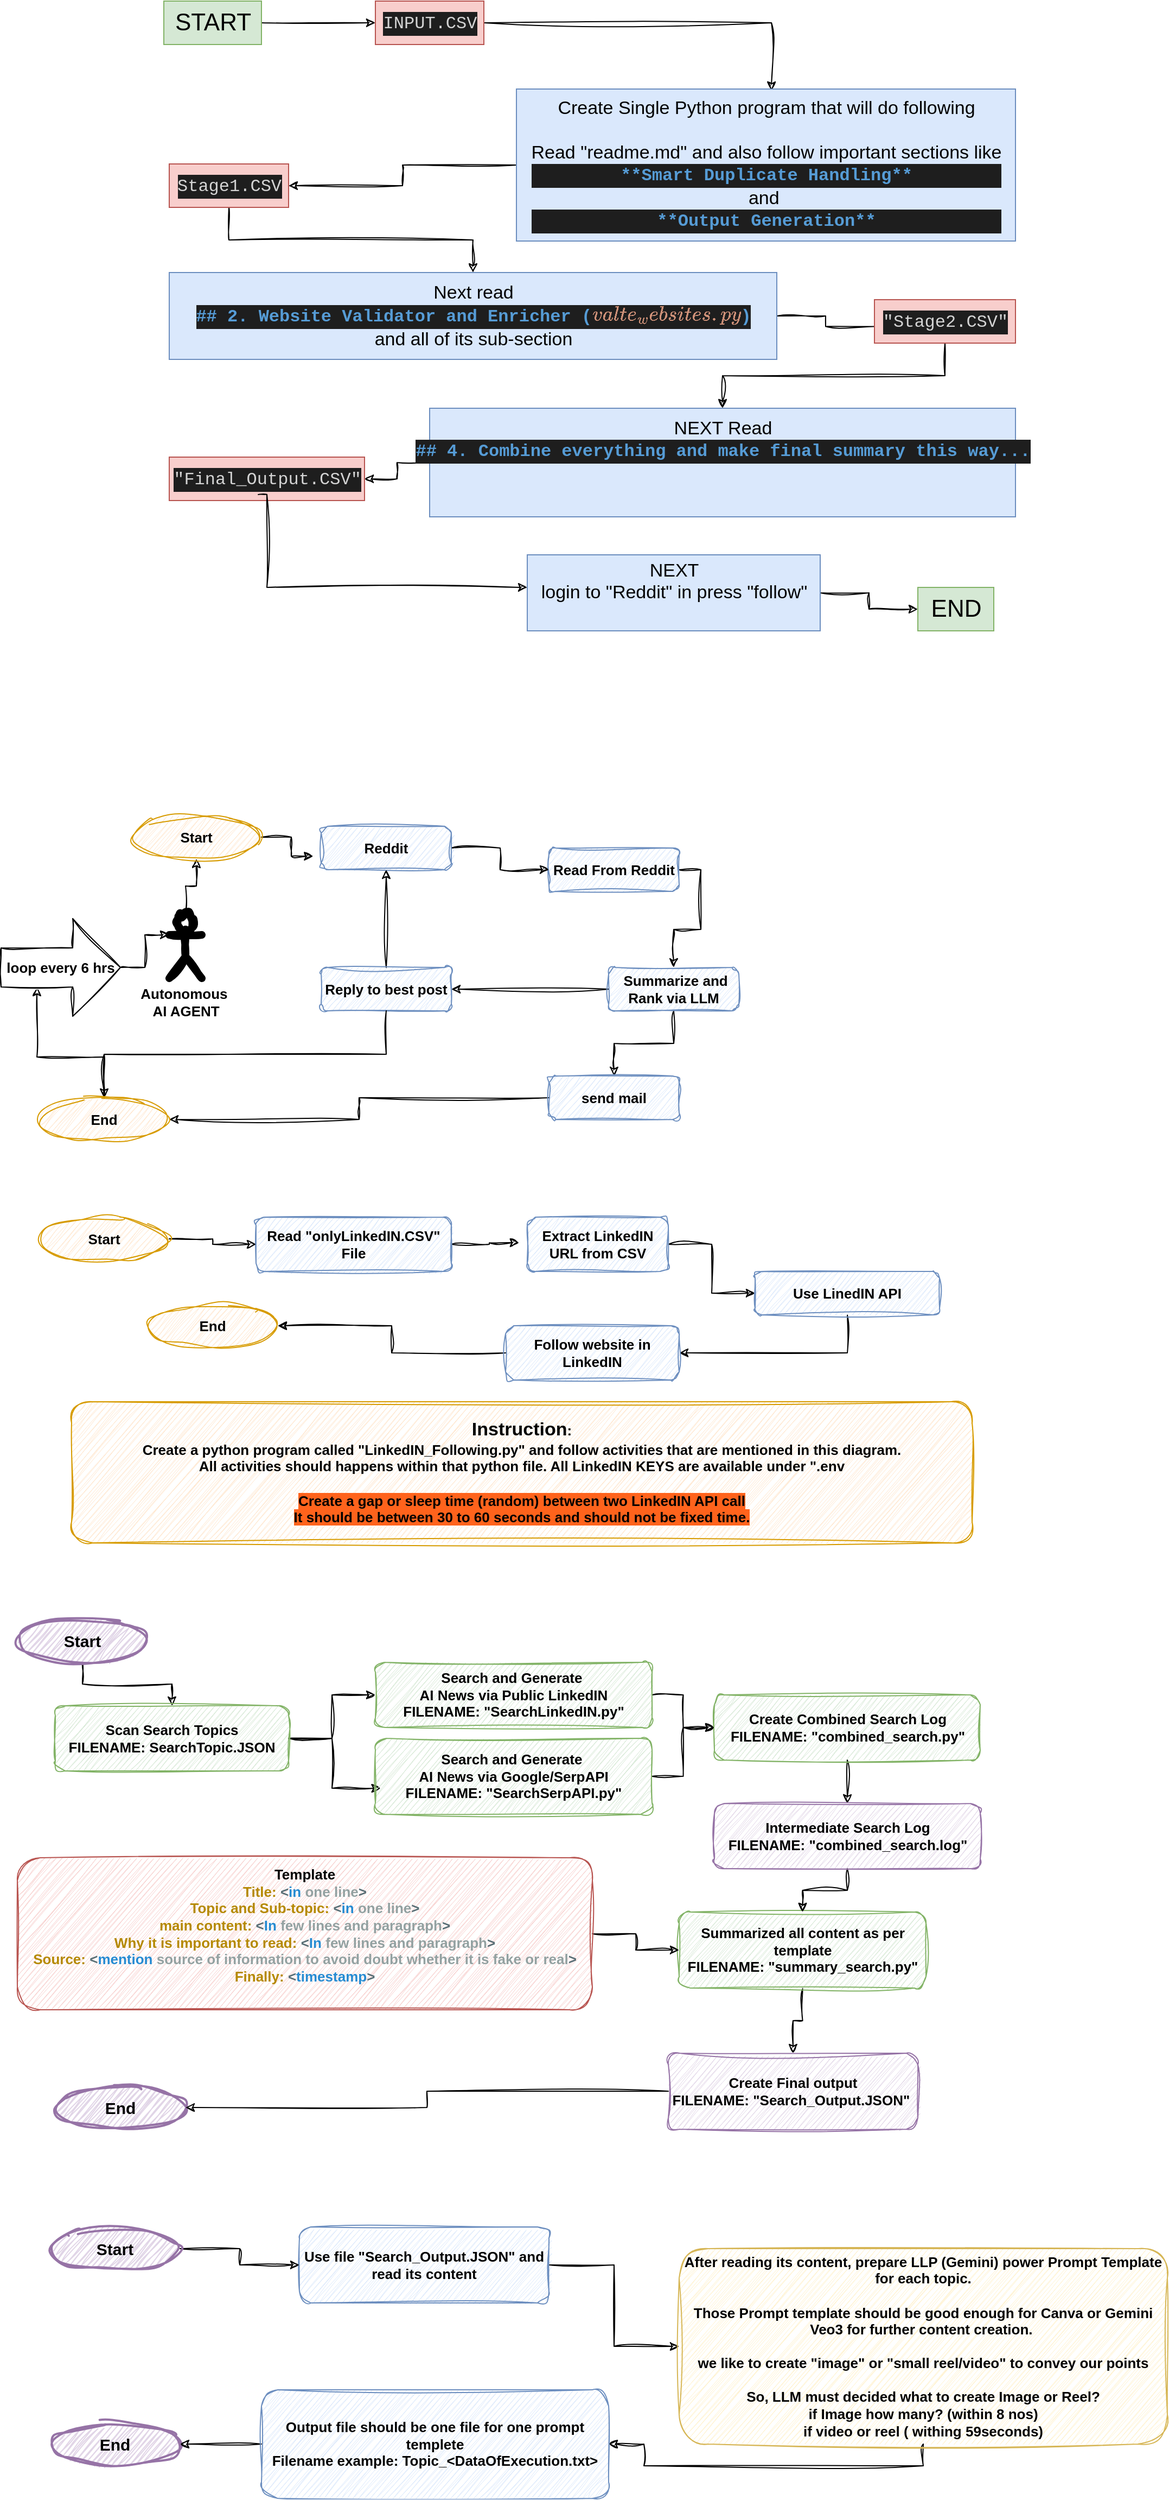 <mxfile version="28.1.1">
  <diagram name="Page-1" id="1qW2JOKXYpLRvEJQn6gx">
    <mxGraphModel dx="1302" dy="561" grid="1" gridSize="10" guides="1" tooltips="1" connect="1" arrows="1" fold="1" page="1" pageScale="1" pageWidth="1700" pageHeight="2400" math="0" shadow="0">
      <root>
        <mxCell id="0" />
        <mxCell id="1" parent="0" />
        <mxCell id="lKeDKP6vbJKKnMthS0r1-26" value="" style="edgeStyle=orthogonalEdgeStyle;rounded=0;sketch=1;hachureGap=4;jiggle=2;curveFitting=1;orthogonalLoop=1;jettySize=auto;html=1;fontFamily=Architects Daughter;fontSource=https%3A%2F%2Ffonts.googleapis.com%2Fcss%3Ffamily%3DArchitects%2BDaughter;entryX=0.511;entryY=0.011;entryDx=0;entryDy=0;entryPerimeter=0;" parent="1" source="lKeDKP6vbJKKnMthS0r1-22" target="lKeDKP6vbJKKnMthS0r1-24" edge="1">
          <mxGeometry relative="1" as="geometry">
            <mxPoint x="325" y="95" as="targetPoint" />
          </mxGeometry>
        </mxCell>
        <mxCell id="lKeDKP6vbJKKnMthS0r1-22" value="&lt;div style=&quot;color: #d4d4d4;background-color: #1e1e1e;font-family: Consolas, &#39;Courier New&#39;, monospace;font-weight: normal;font-size: 16px;line-height: 22px;white-space: pre;&quot;&gt;&lt;div&gt;&lt;span style=&quot;color: #d4d4d4;&quot;&gt;INPUT.CSV&lt;/span&gt;&lt;/div&gt;&lt;/div&gt;" style="text;html=1;align=center;verticalAlign=middle;resizable=0;points=[];autosize=1;strokeColor=#b85450;fillColor=#f8cecc;fontFamily=Helvetica;fontSize=17;" parent="1" vertex="1">
          <mxGeometry x="430" y="50" width="100" height="40" as="geometry" />
        </mxCell>
        <mxCell id="lKeDKP6vbJKKnMthS0r1-29" value="" style="edgeStyle=orthogonalEdgeStyle;rounded=0;sketch=1;hachureGap=4;jiggle=2;curveFitting=1;orthogonalLoop=1;jettySize=auto;html=1;fontFamily=Architects Daughter;fontSource=https%3A%2F%2Ffonts.googleapis.com%2Fcss%3Ffamily%3DArchitects%2BDaughter;" parent="1" source="lKeDKP6vbJKKnMthS0r1-23" target="lKeDKP6vbJKKnMthS0r1-28" edge="1">
          <mxGeometry relative="1" as="geometry" />
        </mxCell>
        <mxCell id="lKeDKP6vbJKKnMthS0r1-23" value="&lt;div style=&quot;color: #d4d4d4;background-color: #1e1e1e;font-family: Consolas, &#39;Courier New&#39;, monospace;font-weight: normal;font-size: 16px;line-height: 22px;white-space: pre;&quot;&gt;&lt;div&gt;&lt;span style=&quot;color: #d4d4d4;&quot;&gt;Stage1.CSV&lt;/span&gt;&lt;/div&gt;&lt;/div&gt;" style="text;html=1;align=center;verticalAlign=middle;resizable=0;points=[];autosize=1;strokeColor=#b85450;fillColor=#f8cecc;fontFamily=Helvetica;fontSize=17;" parent="1" vertex="1">
          <mxGeometry x="240" y="200" width="110" height="40" as="geometry" />
        </mxCell>
        <mxCell id="lKeDKP6vbJKKnMthS0r1-27" value="" style="edgeStyle=orthogonalEdgeStyle;rounded=0;sketch=1;hachureGap=4;jiggle=2;curveFitting=1;orthogonalLoop=1;jettySize=auto;html=1;fontFamily=Architects Daughter;fontSource=https%3A%2F%2Ffonts.googleapis.com%2Fcss%3Ffamily%3DArchitects%2BDaughter;" parent="1" source="lKeDKP6vbJKKnMthS0r1-24" target="lKeDKP6vbJKKnMthS0r1-23" edge="1">
          <mxGeometry relative="1" as="geometry" />
        </mxCell>
        <mxCell id="lKeDKP6vbJKKnMthS0r1-24" value="&lt;div&gt;Create Single Python program that will do following&lt;/div&gt;&lt;div&gt;&lt;br&gt;&lt;/div&gt;&lt;div&gt;Read &quot;readme.md&quot; and also follow important sections like&lt;div style=&quot;color: rgb(212, 212, 212); background-color: rgb(30, 30, 30); font-family: Consolas, &amp;quot;Courier New&amp;quot;, monospace; font-weight: normal; font-size: 16px; line-height: 22px; white-space: pre;&quot;&gt;&lt;div&gt;&lt;span style=&quot;color: rgb(86, 156, 214); font-weight: bold;&quot;&gt;**Smart Duplicate Handling**&lt;/span&gt;&lt;/div&gt;&lt;/div&gt;and&amp;nbsp;&lt;/div&gt;&lt;div&gt;&lt;div style=&quot;color: rgb(212, 212, 212); background-color: rgb(30, 30, 30); font-family: Consolas, &amp;quot;Courier New&amp;quot;, monospace; font-weight: normal; font-size: 16px; line-height: 22px; white-space: pre;&quot;&gt;&lt;div&gt;&lt;span style=&quot;color: rgb(86, 156, 214); font-weight: bold;&quot;&gt;**Output Generation**&lt;/span&gt;&lt;/div&gt;&lt;/div&gt;&lt;/div&gt;" style="text;html=1;align=center;verticalAlign=middle;resizable=0;points=[];autosize=1;strokeColor=#6c8ebf;fillColor=#dae8fc;fontFamily=Helvetica;fontSize=17;" parent="1" vertex="1">
          <mxGeometry x="560" y="131" width="460" height="140" as="geometry" />
        </mxCell>
        <mxCell id="lKeDKP6vbJKKnMthS0r1-32" value="" style="edgeStyle=orthogonalEdgeStyle;rounded=0;sketch=1;hachureGap=4;jiggle=2;curveFitting=1;orthogonalLoop=1;jettySize=auto;html=1;fontFamily=Architects Daughter;fontSource=https%3A%2F%2Ffonts.googleapis.com%2Fcss%3Ffamily%3DArchitects%2BDaughter;entryX=0.071;entryY=0.617;entryDx=0;entryDy=0;entryPerimeter=0;" parent="1" source="lKeDKP6vbJKKnMthS0r1-28" target="lKeDKP6vbJKKnMthS0r1-30" edge="1">
          <mxGeometry relative="1" as="geometry">
            <mxPoint x="630" y="510" as="targetPoint" />
          </mxGeometry>
        </mxCell>
        <mxCell id="lKeDKP6vbJKKnMthS0r1-28" value="&lt;div&gt;Next read &lt;br&gt;&lt;/div&gt;&lt;div&gt;&lt;div style=&quot;color: rgb(212, 212, 212); background-color: rgb(30, 30, 30); font-family: Consolas, &amp;quot;Courier New&amp;quot;, monospace; font-weight: normal; font-size: 16px; line-height: 22px; white-space: pre;&quot;&gt;&lt;div&gt;&lt;span style=&quot;color: rgb(86, 156, 214); font-weight: bold;&quot;&gt;## 2. Website Validator and Enricher (&lt;/span&gt;&lt;span style=&quot;color: rgb(206, 145, 120); font-weight: bold;&quot;&gt;`validate_websites.py`&lt;/span&gt;&lt;span style=&quot;color: rgb(86, 156, 214); font-weight: bold;&quot;&gt;)&lt;/span&gt;&lt;/div&gt;&lt;/div&gt;and all of its sub-section&lt;/div&gt;" style="text;html=1;align=center;verticalAlign=middle;resizable=0;points=[];autosize=1;strokeColor=#6c8ebf;fillColor=#dae8fc;fontFamily=Helvetica;fontSize=17;" parent="1" vertex="1">
          <mxGeometry x="240" y="300" width="560" height="80" as="geometry" />
        </mxCell>
        <mxCell id="lKeDKP6vbJKKnMthS0r1-37" value="" style="edgeStyle=orthogonalEdgeStyle;rounded=0;sketch=1;hachureGap=4;jiggle=2;curveFitting=1;orthogonalLoop=1;jettySize=auto;html=1;fontFamily=Architects Daughter;fontSource=https%3A%2F%2Ffonts.googleapis.com%2Fcss%3Ffamily%3DArchitects%2BDaughter;" parent="1" source="lKeDKP6vbJKKnMthS0r1-30" target="lKeDKP6vbJKKnMthS0r1-35" edge="1">
          <mxGeometry relative="1" as="geometry" />
        </mxCell>
        <mxCell id="lKeDKP6vbJKKnMthS0r1-30" value="&lt;div style=&quot;color: #d4d4d4;background-color: #1e1e1e;font-family: Consolas, &#39;Courier New&#39;, monospace;font-weight: normal;font-size: 16px;line-height: 22px;white-space: pre;&quot;&gt;&lt;div&gt;&lt;span style=&quot;color: #d4d4d4;&quot;&gt;&quot;Stage2.CSV&quot;&lt;/span&gt;&lt;/div&gt;&lt;/div&gt;" style="text;html=1;align=center;verticalAlign=middle;resizable=0;points=[];autosize=1;strokeColor=#b85450;fillColor=#f8cecc;fontFamily=Helvetica;fontSize=17;" parent="1" vertex="1">
          <mxGeometry x="890" y="325" width="130" height="40" as="geometry" />
        </mxCell>
        <mxCell id="lKeDKP6vbJKKnMthS0r1-38" value="" style="edgeStyle=orthogonalEdgeStyle;rounded=0;sketch=1;hachureGap=4;jiggle=2;curveFitting=1;orthogonalLoop=1;jettySize=auto;html=1;fontFamily=Architects Daughter;fontSource=https%3A%2F%2Ffonts.googleapis.com%2Fcss%3Ffamily%3DArchitects%2BDaughter;" parent="1" source="lKeDKP6vbJKKnMthS0r1-35" target="lKeDKP6vbJKKnMthS0r1-36" edge="1">
          <mxGeometry relative="1" as="geometry" />
        </mxCell>
        <mxCell id="lKeDKP6vbJKKnMthS0r1-35" value="NEXT Read &lt;br&gt;&lt;div&gt;&lt;div style=&quot;color: #d4d4d4;background-color: #1e1e1e;font-family: Consolas, &#39;Courier New&#39;, monospace;font-weight: normal;font-size: 16px;line-height: 22px;white-space: pre;&quot;&gt;&lt;div&gt;&lt;span style=&quot;color: #569cd6;font-weight: bold;&quot;&gt;## 4. Combine everything and make final summary this way...&lt;/span&gt;&lt;/div&gt;&lt;/div&gt;&lt;/div&gt;&lt;div&gt;&lt;br&gt;&lt;/div&gt;&lt;div&gt;&lt;br&gt;&lt;/div&gt;" style="text;html=1;align=center;verticalAlign=middle;resizable=0;points=[];autosize=1;strokeColor=#6c8ebf;fillColor=#dae8fc;fontFamily=Helvetica;fontSize=17;" parent="1" vertex="1">
          <mxGeometry x="480" y="425" width="540" height="100" as="geometry" />
        </mxCell>
        <mxCell id="lKeDKP6vbJKKnMthS0r1-36" value="&lt;div style=&quot;color: #d4d4d4;background-color: #1e1e1e;font-family: Consolas, &#39;Courier New&#39;, monospace;font-weight: normal;font-size: 16px;line-height: 22px;white-space: pre;&quot;&gt;&lt;div&gt;&lt;span style=&quot;color: #d4d4d4;&quot;&gt;&quot;Final_Output.CSV&quot;&lt;/span&gt;&lt;/div&gt;&lt;/div&gt;" style="text;html=1;align=center;verticalAlign=middle;resizable=0;points=[];autosize=1;strokeColor=#b85450;fillColor=#f8cecc;fontFamily=Helvetica;fontSize=17;" parent="1" vertex="1">
          <mxGeometry x="240" y="470" width="180" height="40" as="geometry" />
        </mxCell>
        <mxCell id="-dyTPLVaZyKXN_oUD8W6-10" value="" style="edgeStyle=orthogonalEdgeStyle;rounded=0;sketch=1;hachureGap=4;jiggle=2;curveFitting=1;orthogonalLoop=1;jettySize=auto;html=1;fontFamily=Architects Daughter;fontSource=https%3A%2F%2Ffonts.googleapis.com%2Fcss%3Ffamily%3DArchitects%2BDaughter;" parent="1" source="-dyTPLVaZyKXN_oUD8W6-3" target="-dyTPLVaZyKXN_oUD8W6-9" edge="1">
          <mxGeometry relative="1" as="geometry" />
        </mxCell>
        <mxCell id="-dyTPLVaZyKXN_oUD8W6-3" value="NEXT &lt;br&gt;login to &quot;Reddit&quot; in press &quot;follow&quot;&lt;div&gt;&lt;br&gt;&lt;/div&gt;" style="text;html=1;align=center;verticalAlign=middle;resizable=0;points=[];autosize=1;strokeColor=#6c8ebf;fillColor=#dae8fc;fontFamily=Helvetica;fontSize=17;" parent="1" vertex="1">
          <mxGeometry x="570" y="560" width="270" height="70" as="geometry" />
        </mxCell>
        <mxCell id="-dyTPLVaZyKXN_oUD8W6-8" value="" style="edgeStyle=orthogonalEdgeStyle;rounded=0;sketch=1;hachureGap=4;jiggle=2;curveFitting=1;orthogonalLoop=1;jettySize=auto;html=1;fontFamily=Architects Daughter;fontSource=https%3A%2F%2Ffonts.googleapis.com%2Fcss%3Ffamily%3DArchitects%2BDaughter;" parent="1" source="-dyTPLVaZyKXN_oUD8W6-7" target="lKeDKP6vbJKKnMthS0r1-22" edge="1">
          <mxGeometry relative="1" as="geometry" />
        </mxCell>
        <mxCell id="-dyTPLVaZyKXN_oUD8W6-7" value="START" style="text;html=1;align=center;verticalAlign=middle;resizable=0;points=[];autosize=1;strokeColor=#82b366;fillColor=#d5e8d4;fontFamily=Helvetica;fontSize=22;" parent="1" vertex="1">
          <mxGeometry x="235" y="50" width="90" height="40" as="geometry" />
        </mxCell>
        <mxCell id="-dyTPLVaZyKXN_oUD8W6-9" value="END" style="text;html=1;align=center;verticalAlign=middle;resizable=0;points=[];autosize=1;strokeColor=#82b366;fillColor=#d5e8d4;fontFamily=Helvetica;fontSize=22;" parent="1" vertex="1">
          <mxGeometry x="930" y="590" width="70" height="40" as="geometry" />
        </mxCell>
        <mxCell id="66xsdP2rSsAmPCk141yM-6" value="" style="edgeStyle=orthogonalEdgeStyle;rounded=0;sketch=1;hachureGap=4;jiggle=2;curveFitting=1;orthogonalLoop=1;jettySize=auto;html=1;fontFamily=Helvetica;fontSize=13;fontStyle=1;exitX=0.5;exitY=0;exitDx=0;exitDy=0;exitPerimeter=0;" parent="1" source="66xsdP2rSsAmPCk141yM-1" target="66xsdP2rSsAmPCk141yM-2" edge="1">
          <mxGeometry relative="1" as="geometry" />
        </mxCell>
        <mxCell id="66xsdP2rSsAmPCk141yM-1" value="&lt;div&gt;Autonomous&amp;nbsp;&lt;/div&gt;&lt;div&gt;AI AGENT&lt;/div&gt;" style="shape=umlActor;verticalLabelPosition=bottom;verticalAlign=top;html=1;outlineConnect=0;sketch=1;hachureGap=4;jiggle=2;curveFitting=1;fontFamily=Helvetica;fontSize=13;fontStyle=1;strokeWidth=7;" parent="1" vertex="1">
          <mxGeometry x="240" y="890" width="30" height="60" as="geometry" />
        </mxCell>
        <mxCell id="66xsdP2rSsAmPCk141yM-7" value="" style="edgeStyle=orthogonalEdgeStyle;rounded=0;sketch=1;hachureGap=4;jiggle=2;curveFitting=1;orthogonalLoop=1;jettySize=auto;html=1;fontFamily=Helvetica;entryX=-0.061;entryY=0.689;entryDx=0;entryDy=0;entryPerimeter=0;fontSize=13;fontStyle=1" parent="1" source="66xsdP2rSsAmPCk141yM-2" target="66xsdP2rSsAmPCk141yM-15" edge="1">
          <mxGeometry relative="1" as="geometry" />
        </mxCell>
        <mxCell id="66xsdP2rSsAmPCk141yM-2" value="Start" style="ellipse;whiteSpace=wrap;html=1;sketch=1;hachureGap=4;jiggle=2;curveFitting=1;fontFamily=Helvetica;fontSize=13;fontStyle=1;fillColor=#ffe6cc;strokeColor=#d79b00;" parent="1" vertex="1">
          <mxGeometry x="205" y="800" width="120" height="40" as="geometry" />
        </mxCell>
        <mxCell id="66xsdP2rSsAmPCk141yM-24" value="" style="edgeStyle=orthogonalEdgeStyle;rounded=0;sketch=1;hachureGap=4;jiggle=2;curveFitting=1;orthogonalLoop=1;jettySize=auto;html=1;fontFamily=Architects Daughter;fontSource=https%3A%2F%2Ffonts.googleapis.com%2Fcss%3Ffamily%3DArchitects%2BDaughter;entryX=0;entryY=0;entryDx=33;entryDy=63;entryPerimeter=0;" parent="1" source="66xsdP2rSsAmPCk141yM-3" target="66xsdP2rSsAmPCk141yM-23" edge="1">
          <mxGeometry relative="1" as="geometry" />
        </mxCell>
        <mxCell id="66xsdP2rSsAmPCk141yM-11" value="" style="edgeStyle=orthogonalEdgeStyle;rounded=0;sketch=1;hachureGap=4;jiggle=2;curveFitting=1;orthogonalLoop=1;jettySize=auto;html=1;fontFamily=Helvetica;fontSize=13;fontStyle=1;exitX=1;exitY=0.5;exitDx=0;exitDy=0;" parent="1" source="66xsdP2rSsAmPCk141yM-5" target="66xsdP2rSsAmPCk141yM-9" edge="1">
          <mxGeometry relative="1" as="geometry" />
        </mxCell>
        <mxCell id="66xsdP2rSsAmPCk141yM-5" value="Read From Reddit" style="rounded=1;whiteSpace=wrap;html=1;sketch=1;hachureGap=4;jiggle=2;curveFitting=1;fontFamily=Helvetica;fontSize=13;fontStyle=1;fillColor=#dae8fc;strokeColor=#6c8ebf;" parent="1" vertex="1">
          <mxGeometry x="590" y="830" width="120" height="40" as="geometry" />
        </mxCell>
        <mxCell id="66xsdP2rSsAmPCk141yM-12" value="" style="edgeStyle=orthogonalEdgeStyle;rounded=0;sketch=1;hachureGap=4;jiggle=2;curveFitting=1;orthogonalLoop=1;jettySize=auto;html=1;fontFamily=Helvetica;exitX=0.5;exitY=1;exitDx=0;exitDy=0;fontSize=13;fontStyle=1" parent="1" source="66xsdP2rSsAmPCk141yM-9" target="66xsdP2rSsAmPCk141yM-10" edge="1">
          <mxGeometry relative="1" as="geometry" />
        </mxCell>
        <mxCell id="66xsdP2rSsAmPCk141yM-18" value="" style="edgeStyle=orthogonalEdgeStyle;rounded=0;sketch=1;hachureGap=4;jiggle=2;curveFitting=1;orthogonalLoop=1;jettySize=auto;html=1;fontFamily=Helvetica;fontSize=13;fontStyle=1" parent="1" source="66xsdP2rSsAmPCk141yM-9" target="66xsdP2rSsAmPCk141yM-17" edge="1">
          <mxGeometry relative="1" as="geometry" />
        </mxCell>
        <mxCell id="66xsdP2rSsAmPCk141yM-9" value="&amp;nbsp;Summarize and Rank via LLM" style="rounded=1;whiteSpace=wrap;html=1;sketch=1;hachureGap=4;jiggle=2;curveFitting=1;fontFamily=Helvetica;fontSize=13;fontStyle=1;fillColor=#dae8fc;strokeColor=#6c8ebf;" parent="1" vertex="1">
          <mxGeometry x="645" y="940" width="120" height="40" as="geometry" />
        </mxCell>
        <mxCell id="66xsdP2rSsAmPCk141yM-14" value="" style="edgeStyle=orthogonalEdgeStyle;rounded=0;sketch=1;hachureGap=4;jiggle=2;curveFitting=1;orthogonalLoop=1;jettySize=auto;html=1;fontFamily=Helvetica;fontSize=13;fontStyle=1;entryX=1;entryY=0.5;entryDx=0;entryDy=0;" parent="1" source="66xsdP2rSsAmPCk141yM-10" target="66xsdP2rSsAmPCk141yM-3" edge="1">
          <mxGeometry relative="1" as="geometry" />
        </mxCell>
        <mxCell id="66xsdP2rSsAmPCk141yM-10" value="send mail" style="rounded=1;whiteSpace=wrap;html=1;sketch=1;hachureGap=4;jiggle=2;curveFitting=1;fontFamily=Helvetica;fontSize=13;fontStyle=1;fillColor=#dae8fc;strokeColor=#6c8ebf;" parent="1" vertex="1">
          <mxGeometry x="590" y="1040" width="120" height="40" as="geometry" />
        </mxCell>
        <mxCell id="66xsdP2rSsAmPCk141yM-16" value="" style="edgeStyle=orthogonalEdgeStyle;rounded=0;sketch=1;hachureGap=4;jiggle=2;curveFitting=1;orthogonalLoop=1;jettySize=auto;html=1;fontFamily=Helvetica;fontSize=13;fontStyle=1" parent="1" source="66xsdP2rSsAmPCk141yM-15" target="66xsdP2rSsAmPCk141yM-5" edge="1">
          <mxGeometry relative="1" as="geometry" />
        </mxCell>
        <mxCell id="66xsdP2rSsAmPCk141yM-15" value="Reddit" style="rounded=1;whiteSpace=wrap;html=1;sketch=1;hachureGap=4;jiggle=2;curveFitting=1;fontFamily=Helvetica;fontSize=13;fontStyle=1;fillColor=#dae8fc;strokeColor=#6c8ebf;" parent="1" vertex="1">
          <mxGeometry x="380" y="810" width="120" height="40" as="geometry" />
        </mxCell>
        <mxCell id="66xsdP2rSsAmPCk141yM-19" value="" style="edgeStyle=orthogonalEdgeStyle;rounded=0;sketch=1;hachureGap=4;jiggle=2;curveFitting=1;orthogonalLoop=1;jettySize=auto;html=1;fontFamily=Helvetica;fontSize=13;fontStyle=1" parent="1" source="66xsdP2rSsAmPCk141yM-17" target="66xsdP2rSsAmPCk141yM-15" edge="1">
          <mxGeometry relative="1" as="geometry" />
        </mxCell>
        <mxCell id="66xsdP2rSsAmPCk141yM-17" value="Reply to best post" style="rounded=1;whiteSpace=wrap;html=1;sketch=1;hachureGap=4;jiggle=2;curveFitting=1;fontFamily=Helvetica;fontSize=13;fontStyle=1;fillColor=#dae8fc;strokeColor=#6c8ebf;" parent="1" vertex="1">
          <mxGeometry x="380" y="940" width="120" height="40" as="geometry" />
        </mxCell>
        <mxCell id="66xsdP2rSsAmPCk141yM-26" value="" style="edgeStyle=orthogonalEdgeStyle;rounded=0;sketch=1;hachureGap=4;jiggle=2;curveFitting=1;orthogonalLoop=1;jettySize=auto;html=1;fontFamily=Architects Daughter;fontSource=https%3A%2F%2Ffonts.googleapis.com%2Fcss%3Ffamily%3DArchitects%2BDaughter;entryX=0;entryY=0.333;entryDx=0;entryDy=0;entryPerimeter=0;" parent="1" source="66xsdP2rSsAmPCk141yM-23" target="66xsdP2rSsAmPCk141yM-1" edge="1">
          <mxGeometry relative="1" as="geometry">
            <mxPoint x="260" y="970" as="targetPoint" />
          </mxGeometry>
        </mxCell>
        <mxCell id="66xsdP2rSsAmPCk141yM-23" value="loop every 6 hrs" style="shape=singleArrow;whiteSpace=wrap;html=1;arrowWidth=0.4;arrowSize=0.4;fontSize=13;sketch=1;hachureGap=4;jiggle=2;curveFitting=1;fontStyle=1;" parent="1" vertex="1">
          <mxGeometry x="85" y="895" width="110" height="90" as="geometry" />
        </mxCell>
        <mxCell id="66xsdP2rSsAmPCk141yM-29" value="" style="edgeStyle=orthogonalEdgeStyle;rounded=0;sketch=1;hachureGap=4;jiggle=2;curveFitting=1;orthogonalLoop=1;jettySize=auto;html=1;fontFamily=Architects Daughter;fontSource=https%3A%2F%2Ffonts.googleapis.com%2Fcss%3Ffamily%3DArchitects%2BDaughter;exitX=0.5;exitY=1;exitDx=0;exitDy=0;" parent="1" source="66xsdP2rSsAmPCk141yM-17" target="66xsdP2rSsAmPCk141yM-3" edge="1">
          <mxGeometry relative="1" as="geometry">
            <mxPoint x="440" y="980" as="sourcePoint" />
            <mxPoint x="200" y="1070" as="targetPoint" />
            <Array as="points" />
          </mxGeometry>
        </mxCell>
        <mxCell id="66xsdP2rSsAmPCk141yM-3" value="End" style="ellipse;whiteSpace=wrap;html=1;sketch=1;hachureGap=4;jiggle=2;curveFitting=1;fontFamily=Helvetica;fontSize=13;fontStyle=1;fillColor=#ffe6cc;strokeColor=#d79b00;" parent="1" vertex="1">
          <mxGeometry x="120" y="1060" width="120" height="40" as="geometry" />
        </mxCell>
        <mxCell id="P2n-8bCShkGf46NeMdwZ-1" value="" style="edgeStyle=orthogonalEdgeStyle;rounded=0;sketch=1;hachureGap=4;jiggle=2;curveFitting=1;orthogonalLoop=1;jettySize=auto;html=1;fontFamily=Architects Daughter;fontSource=https%3A%2F%2Ffonts.googleapis.com%2Fcss%3Ffamily%3DArchitects%2BDaughter;entryX=0;entryY=0.429;entryDx=0;entryDy=0;entryPerimeter=0;exitX=0.456;exitY=0.861;exitDx=0;exitDy=0;exitPerimeter=0;" parent="1" source="lKeDKP6vbJKKnMthS0r1-36" target="-dyTPLVaZyKXN_oUD8W6-3" edge="1">
          <mxGeometry relative="1" as="geometry">
            <mxPoint x="530" y="550" as="sourcePoint" />
            <mxPoint x="470" y="565" as="targetPoint" />
            <Array as="points">
              <mxPoint x="330" y="504" />
              <mxPoint x="330" y="590" />
            </Array>
          </mxGeometry>
        </mxCell>
        <mxCell id="c22bLodAKcmqXCVV3KPD-7" value="" style="edgeStyle=orthogonalEdgeStyle;rounded=0;sketch=1;hachureGap=4;jiggle=2;curveFitting=1;orthogonalLoop=1;jettySize=auto;html=1;fontFamily=Architects Daughter;fontSource=https%3A%2F%2Ffonts.googleapis.com%2Fcss%3Ffamily%3DArchitects%2BDaughter;entryX=-0.058;entryY=0.471;entryDx=0;entryDy=0;entryPerimeter=0;" parent="1" source="c22bLodAKcmqXCVV3KPD-1" target="c22bLodAKcmqXCVV3KPD-2" edge="1">
          <mxGeometry relative="1" as="geometry" />
        </mxCell>
        <mxCell id="c22bLodAKcmqXCVV3KPD-1" value="Read &quot;onlyLinkedIN.CSV&quot; File" style="rounded=1;whiteSpace=wrap;html=1;sketch=1;hachureGap=4;jiggle=2;curveFitting=1;fontFamily=Helvetica;fontSize=13;fontStyle=1;fillColor=#dae8fc;strokeColor=#6c8ebf;" parent="1" vertex="1">
          <mxGeometry x="320" y="1170" width="180" height="50" as="geometry" />
        </mxCell>
        <mxCell id="c22bLodAKcmqXCVV3KPD-9" value="" style="edgeStyle=orthogonalEdgeStyle;rounded=0;sketch=1;hachureGap=4;jiggle=2;curveFitting=1;orthogonalLoop=1;jettySize=auto;html=1;fontFamily=Architects Daughter;fontSource=https%3A%2F%2Ffonts.googleapis.com%2Fcss%3Ffamily%3DArchitects%2BDaughter;exitX=0.5;exitY=1;exitDx=0;exitDy=0;entryX=1;entryY=0.5;entryDx=0;entryDy=0;" parent="1" source="c22bLodAKcmqXCVV3KPD-12" target="c22bLodAKcmqXCVV3KPD-3" edge="1">
          <mxGeometry relative="1" as="geometry" />
        </mxCell>
        <mxCell id="c22bLodAKcmqXCVV3KPD-13" value="" style="edgeStyle=orthogonalEdgeStyle;rounded=0;sketch=1;hachureGap=4;jiggle=2;curveFitting=1;orthogonalLoop=1;jettySize=auto;html=1;fontFamily=Architects Daughter;fontSource=https%3A%2F%2Ffonts.googleapis.com%2Fcss%3Ffamily%3DArchitects%2BDaughter;" parent="1" source="c22bLodAKcmqXCVV3KPD-2" target="c22bLodAKcmqXCVV3KPD-12" edge="1">
          <mxGeometry relative="1" as="geometry" />
        </mxCell>
        <mxCell id="c22bLodAKcmqXCVV3KPD-2" value="Extract LinkedIN URL from CSV" style="rounded=1;whiteSpace=wrap;html=1;sketch=1;hachureGap=4;jiggle=2;curveFitting=1;fontFamily=Helvetica;fontSize=13;fontStyle=1;fillColor=#dae8fc;strokeColor=#6c8ebf;" parent="1" vertex="1">
          <mxGeometry x="570" y="1170" width="130" height="50" as="geometry" />
        </mxCell>
        <mxCell id="c22bLodAKcmqXCVV3KPD-10" value="" style="edgeStyle=orthogonalEdgeStyle;rounded=0;sketch=1;hachureGap=4;jiggle=2;curveFitting=1;orthogonalLoop=1;jettySize=auto;html=1;fontFamily=Architects Daughter;fontSource=https%3A%2F%2Ffonts.googleapis.com%2Fcss%3Ffamily%3DArchitects%2BDaughter;" parent="1" source="c22bLodAKcmqXCVV3KPD-3" target="c22bLodAKcmqXCVV3KPD-5" edge="1">
          <mxGeometry relative="1" as="geometry" />
        </mxCell>
        <mxCell id="c22bLodAKcmqXCVV3KPD-3" value="Follow website in LinkedIN" style="rounded=1;whiteSpace=wrap;html=1;sketch=1;hachureGap=4;jiggle=2;curveFitting=1;fontFamily=Helvetica;fontSize=13;fontStyle=1;fillColor=#dae8fc;strokeColor=#6c8ebf;" parent="1" vertex="1">
          <mxGeometry x="550" y="1270" width="160" height="50" as="geometry" />
        </mxCell>
        <mxCell id="c22bLodAKcmqXCVV3KPD-6" value="" style="edgeStyle=orthogonalEdgeStyle;rounded=0;sketch=1;hachureGap=4;jiggle=2;curveFitting=1;orthogonalLoop=1;jettySize=auto;html=1;fontFamily=Architects Daughter;fontSource=https%3A%2F%2Ffonts.googleapis.com%2Fcss%3Ffamily%3DArchitects%2BDaughter;" parent="1" source="c22bLodAKcmqXCVV3KPD-4" target="c22bLodAKcmqXCVV3KPD-1" edge="1">
          <mxGeometry relative="1" as="geometry" />
        </mxCell>
        <mxCell id="c22bLodAKcmqXCVV3KPD-4" value="Start" style="ellipse;whiteSpace=wrap;html=1;sketch=1;hachureGap=4;jiggle=2;curveFitting=1;fontFamily=Helvetica;fontSize=13;fontStyle=1;fillColor=#ffe6cc;strokeColor=#d79b00;" parent="1" vertex="1">
          <mxGeometry x="120" y="1170" width="120" height="40" as="geometry" />
        </mxCell>
        <mxCell id="c22bLodAKcmqXCVV3KPD-5" value="End" style="ellipse;whiteSpace=wrap;html=1;sketch=1;hachureGap=4;jiggle=2;curveFitting=1;fontFamily=Helvetica;fontSize=13;fontStyle=1;fillColor=#ffe6cc;strokeColor=#d79b00;" parent="1" vertex="1">
          <mxGeometry x="220" y="1250" width="120" height="40" as="geometry" />
        </mxCell>
        <mxCell id="c22bLodAKcmqXCVV3KPD-12" value="Use LinedIN API" style="rounded=1;whiteSpace=wrap;html=1;sketch=1;hachureGap=4;jiggle=2;curveFitting=1;fontFamily=Helvetica;fontSize=13;fontStyle=1;fillColor=#dae8fc;strokeColor=#6c8ebf;" parent="1" vertex="1">
          <mxGeometry x="780" y="1220" width="170" height="40" as="geometry" />
        </mxCell>
        <mxCell id="c22bLodAKcmqXCVV3KPD-14" value="&lt;div&gt;&lt;font style=&quot;font-size: 17px;&quot;&gt;Instruction&lt;/font&gt;:&lt;/div&gt;&lt;div&gt;Create a python program called &quot;LinkedIN_Following.py&quot; and follow activities that are mentioned in this diagram.&lt;/div&gt;&lt;div&gt;All activities should happens within that python file. All LinkedIN KEYS are available under &quot;.env&lt;/div&gt;&lt;div&gt;&lt;span style=&quot;background-color: light-dark(#ffffff, var(--ge-dark-color, #121212)); color: rgb(0, 0, 0);&quot;&gt;&lt;br&gt;&lt;/span&gt;&lt;/div&gt;&lt;div&gt;&lt;span style=&quot;color: rgb(0, 0, 0); background-color: rgb(255, 99, 28);&quot;&gt;Create a gap or sleep time (random) between two LinkedIN API call&lt;br&gt;It should be between 30 to 60 seconds and should not be fixed time.&lt;/span&gt;&lt;/div&gt;" style="rounded=1;whiteSpace=wrap;html=1;sketch=1;hachureGap=4;jiggle=2;curveFitting=1;fontFamily=Helvetica;fontSize=13;fontStyle=1;fillColor=#ffe6cc;strokeColor=#d79b00;" parent="1" vertex="1">
          <mxGeometry x="150" y="1340" width="830" height="130" as="geometry" />
        </mxCell>
        <mxCell id="c22bLodAKcmqXCVV3KPD-16" value="" style="edgeStyle=orthogonalEdgeStyle;rounded=0;sketch=1;hachureGap=4;jiggle=2;curveFitting=1;orthogonalLoop=1;jettySize=auto;html=1;fontFamily=Architects Daughter;fontSource=https%3A%2F%2Ffonts.googleapis.com%2Fcss%3Ffamily%3DArchitects%2BDaughter;entryX=0;entryY=0.5;entryDx=0;entryDy=0;" parent="1" source="c22bLodAKcmqXCVV3KPD-17" target="c22bLodAKcmqXCVV3KPD-20" edge="1">
          <mxGeometry relative="1" as="geometry" />
        </mxCell>
        <mxCell id="c22bLodAKcmqXCVV3KPD-17" value="&lt;div&gt;Search and Generate&amp;nbsp;&lt;/div&gt;&lt;div&gt;AI News&amp;nbsp;via Public LinkedIN&lt;br&gt;FILENAME: &quot;SearchLinkedIN.py&quot;&lt;/div&gt;" style="rounded=1;whiteSpace=wrap;html=1;sketch=1;hachureGap=4;jiggle=2;curveFitting=1;fontFamily=Helvetica;fontSize=13;fontStyle=1;fillColor=#d5e8d4;strokeColor=#82b366;" parent="1" vertex="1">
          <mxGeometry x="430" y="1580" width="255" height="60" as="geometry" />
        </mxCell>
        <mxCell id="c22bLodAKcmqXCVV3KPD-18" value="" style="edgeStyle=orthogonalEdgeStyle;rounded=0;sketch=1;hachureGap=4;jiggle=2;curveFitting=1;orthogonalLoop=1;jettySize=auto;html=1;fontFamily=Architects Daughter;fontSource=https%3A%2F%2Ffonts.googleapis.com%2Fcss%3Ffamily%3DArchitects%2BDaughter;exitX=0.5;exitY=1;exitDx=0;exitDy=0;" parent="1" source="c22bLodAKcmqXCVV3KPD-26" target="c22bLodAKcmqXCVV3KPD-27" edge="1">
          <mxGeometry relative="1" as="geometry" />
        </mxCell>
        <mxCell id="c22bLodAKcmqXCVV3KPD-19" value="" style="edgeStyle=orthogonalEdgeStyle;rounded=0;sketch=1;hachureGap=4;jiggle=2;curveFitting=1;orthogonalLoop=1;jettySize=auto;html=1;fontFamily=Architects Daughter;fontSource=https%3A%2F%2Ffonts.googleapis.com%2Fcss%3Ffamily%3DArchitects%2BDaughter;exitX=0.5;exitY=1;exitDx=0;exitDy=0;entryX=0.5;entryY=0;entryDx=0;entryDy=0;" parent="1" source="c22bLodAKcmqXCVV3KPD-20" target="J0SScUG17d0y3GflYqZq-8" edge="1">
          <mxGeometry relative="1" as="geometry" />
        </mxCell>
        <mxCell id="c22bLodAKcmqXCVV3KPD-20" value="&lt;div&gt;Create Combined Search Log&lt;/div&gt;&lt;div&gt;FILENAME: &quot;combined_search.py&quot;&lt;/div&gt;" style="rounded=1;whiteSpace=wrap;html=1;sketch=1;hachureGap=4;jiggle=2;curveFitting=1;fontFamily=Helvetica;fontSize=13;fontStyle=1;fillColor=#d5e8d4;strokeColor=#82b366;" parent="1" vertex="1">
          <mxGeometry x="742.5" y="1610" width="245" height="60" as="geometry" />
        </mxCell>
        <mxCell id="c22bLodAKcmqXCVV3KPD-23" value="" style="edgeStyle=orthogonalEdgeStyle;rounded=0;sketch=1;hachureGap=4;jiggle=2;curveFitting=1;orthogonalLoop=1;jettySize=auto;html=1;fontFamily=Architects Daughter;fontSource=https%3A%2F%2Ffonts.googleapis.com%2Fcss%3Ffamily%3DArchitects%2BDaughter;exitX=1;exitY=0.5;exitDx=0;exitDy=0;entryX=0;entryY=0.5;entryDx=0;entryDy=0;" parent="1" source="J0SScUG17d0y3GflYqZq-6" target="c22bLodAKcmqXCVV3KPD-17" edge="1">
          <mxGeometry relative="1" as="geometry" />
        </mxCell>
        <mxCell id="J0SScUG17d0y3GflYqZq-3" value="" style="edgeStyle=orthogonalEdgeStyle;rounded=0;sketch=1;hachureGap=4;jiggle=2;curveFitting=1;orthogonalLoop=1;jettySize=auto;html=1;fontFamily=Architects Daughter;fontSource=https%3A%2F%2Ffonts.googleapis.com%2Fcss%3Ffamily%3DArchitects%2BDaughter;entryX=0.019;entryY=0.657;entryDx=0;entryDy=0;entryPerimeter=0;exitX=1;exitY=0.5;exitDx=0;exitDy=0;" edge="1" parent="1" source="J0SScUG17d0y3GflYqZq-6" target="J0SScUG17d0y3GflYqZq-1">
          <mxGeometry relative="1" as="geometry">
            <mxPoint x="170" y="1710" as="targetPoint" />
          </mxGeometry>
        </mxCell>
        <mxCell id="J0SScUG17d0y3GflYqZq-7" value="" style="edgeStyle=orthogonalEdgeStyle;rounded=0;sketch=1;hachureGap=4;jiggle=2;curveFitting=1;orthogonalLoop=1;jettySize=auto;html=1;fontFamily=Architects Daughter;fontSource=https%3A%2F%2Ffonts.googleapis.com%2Fcss%3Ffamily%3DArchitects%2BDaughter;" edge="1" parent="1" source="c22bLodAKcmqXCVV3KPD-24" target="J0SScUG17d0y3GflYqZq-6">
          <mxGeometry relative="1" as="geometry" />
        </mxCell>
        <mxCell id="c22bLodAKcmqXCVV3KPD-24" value="Start" style="ellipse;whiteSpace=wrap;html=1;sketch=1;hachureGap=4;jiggle=2;curveFitting=1;fontFamily=Helvetica;fontSize=15;fontStyle=1;fillColor=#e1d5e7;strokeColor=#9673a6;strokeWidth=2;" parent="1" vertex="1">
          <mxGeometry x="100" y="1540" width="120" height="40" as="geometry" />
        </mxCell>
        <mxCell id="c22bLodAKcmqXCVV3KPD-25" value="End" style="ellipse;whiteSpace=wrap;html=1;sketch=1;hachureGap=4;jiggle=2;curveFitting=1;fontFamily=Helvetica;fontSize=15;fontStyle=1;fillColor=#e1d5e7;strokeColor=#9673a6;strokeWidth=2;" parent="1" vertex="1">
          <mxGeometry x="135" y="1970" width="120" height="40" as="geometry" />
        </mxCell>
        <mxCell id="c22bLodAKcmqXCVV3KPD-26" value="Summarized all content as per template&lt;br&gt;FILENAME: &quot;summary_search.py&quot;" style="rounded=1;whiteSpace=wrap;html=1;sketch=1;hachureGap=4;jiggle=2;curveFitting=1;fontFamily=Helvetica;fontSize=13;fontStyle=1;fillColor=#d5e8d4;strokeColor=#82b366;" parent="1" vertex="1">
          <mxGeometry x="710" y="1810" width="227.5" height="70" as="geometry" />
        </mxCell>
        <mxCell id="OtWjRQV8bPuiopNnNkr4-11" value="" style="edgeStyle=orthogonalEdgeStyle;rounded=0;sketch=1;hachureGap=4;jiggle=2;curveFitting=1;orthogonalLoop=1;jettySize=auto;html=1;fontFamily=Architects Daughter;fontSource=https%3A%2F%2Ffonts.googleapis.com%2Fcss%3Ffamily%3DArchitects%2BDaughter;" parent="1" source="c22bLodAKcmqXCVV3KPD-27" target="c22bLodAKcmqXCVV3KPD-25" edge="1">
          <mxGeometry relative="1" as="geometry" />
        </mxCell>
        <mxCell id="c22bLodAKcmqXCVV3KPD-27" value="&lt;div&gt;Create Final output&lt;/div&gt;&lt;div&gt;FILENAME: &quot;Search_Output.JSON&quot;&amp;nbsp;&lt;/div&gt;" style="rounded=1;whiteSpace=wrap;html=1;sketch=1;hachureGap=4;jiggle=2;curveFitting=1;fontFamily=Helvetica;fontSize=13;fontStyle=1;fillColor=#e1d5e7;strokeColor=#9673a6;" parent="1" vertex="1">
          <mxGeometry x="700" y="1940" width="230" height="70" as="geometry" />
        </mxCell>
        <mxCell id="OtWjRQV8bPuiopNnNkr4-9" value="" style="edgeStyle=orthogonalEdgeStyle;rounded=0;sketch=1;hachureGap=4;jiggle=2;curveFitting=1;orthogonalLoop=1;jettySize=auto;html=1;fontFamily=Architects Daughter;fontSource=https%3A%2F%2Ffonts.googleapis.com%2Fcss%3Ffamily%3DArchitects%2BDaughter;entryX=0;entryY=0.5;entryDx=0;entryDy=0;exitX=1;exitY=0.5;exitDx=0;exitDy=0;" parent="1" source="OtWjRQV8bPuiopNnNkr4-8" target="c22bLodAKcmqXCVV3KPD-26" edge="1">
          <mxGeometry relative="1" as="geometry" />
        </mxCell>
        <mxCell id="OtWjRQV8bPuiopNnNkr4-8" value="&lt;div&gt;Template&lt;/div&gt;&lt;div&gt;&lt;span style=&quot;color: rgb(181, 137, 0); white-space: pre;&quot;&gt;Title: &lt;/span&gt;&lt;span style=&quot;color: rgb(88, 110, 117); white-space: pre;&quot;&gt;&amp;lt;&lt;/span&gt;&lt;span style=&quot;color: rgb(38, 139, 210); white-space: pre;&quot;&gt;in&lt;/span&gt;&lt;span style=&quot;color: rgb(181, 137, 0); white-space: pre;&quot;&gt; &lt;/span&gt;&lt;span style=&quot;color: rgb(147, 161, 161); white-space: pre;&quot;&gt;one&lt;/span&gt;&lt;span style=&quot;color: rgb(181, 137, 0); white-space: pre;&quot;&gt; &lt;/span&gt;&lt;span style=&quot;color: rgb(147, 161, 161); white-space: pre;&quot;&gt;line&lt;/span&gt;&lt;span style=&quot;color: rgb(88, 110, 117); white-space: pre;&quot;&gt;&amp;gt;&lt;/span&gt;&lt;/div&gt;&lt;div&gt;&lt;span style=&quot;color: rgb(181, 137, 0); white-space: pre;&quot;&gt;Topic and Sub-topic: &lt;/span&gt;&lt;span style=&quot;color: rgb(88, 110, 117); white-space: pre;&quot;&gt;&amp;lt;&lt;/span&gt;&lt;span style=&quot;color: rgb(38, 139, 210); white-space: pre;&quot;&gt;in&lt;/span&gt;&lt;span style=&quot;color: rgb(181, 137, 0); white-space: pre;&quot;&gt; &lt;/span&gt;&lt;span style=&quot;color: rgb(147, 161, 161); white-space: pre;&quot;&gt;one&lt;/span&gt;&lt;span style=&quot;color: rgb(181, 137, 0); white-space: pre;&quot;&gt; &lt;/span&gt;&lt;span style=&quot;color: rgb(147, 161, 161); white-space: pre;&quot;&gt;line&lt;/span&gt;&lt;span style=&quot;color: rgb(88, 110, 117); white-space: pre;&quot;&gt;&amp;gt;&lt;/span&gt;&lt;/div&gt;&lt;div&gt;&lt;span style=&quot;color: rgb(181, 137, 0); white-space: pre;&quot;&gt;main content: &lt;/span&gt;&lt;span style=&quot;color: rgb(88, 110, 117); white-space: pre;&quot;&gt;&amp;lt;&lt;/span&gt;&lt;span style=&quot;color: rgb(38, 139, 210); white-space: pre;&quot;&gt;In&lt;/span&gt;&lt;span style=&quot;color: rgb(181, 137, 0); white-space: pre;&quot;&gt; &lt;/span&gt;&lt;span style=&quot;color: rgb(147, 161, 161); white-space: pre;&quot;&gt;few&lt;/span&gt;&lt;span style=&quot;color: rgb(181, 137, 0); white-space: pre;&quot;&gt; &lt;/span&gt;&lt;span style=&quot;color: rgb(147, 161, 161); white-space: pre;&quot;&gt;lines&lt;/span&gt;&lt;span style=&quot;color: rgb(181, 137, 0); white-space: pre;&quot;&gt; &lt;/span&gt;&lt;span style=&quot;color: rgb(147, 161, 161); white-space: pre;&quot;&gt;and&lt;/span&gt;&lt;span style=&quot;color: rgb(181, 137, 0); white-space: pre;&quot;&gt; &lt;/span&gt;&lt;span style=&quot;color: rgb(147, 161, 161); white-space: pre;&quot;&gt;paragraph&lt;/span&gt;&lt;span style=&quot;color: rgb(88, 110, 117); white-space: pre;&quot;&gt;&amp;gt;&lt;/span&gt;&lt;/div&gt;&lt;div&gt;&lt;span style=&quot;color: rgb(181, 137, 0); white-space: pre;&quot;&gt;Why it is important to read: &lt;/span&gt;&lt;span style=&quot;color: rgb(88, 110, 117); white-space: pre;&quot;&gt;&amp;lt;&lt;/span&gt;&lt;span style=&quot;color: rgb(38, 139, 210); white-space: pre;&quot;&gt;In&lt;/span&gt;&lt;span style=&quot;color: rgb(181, 137, 0); white-space: pre;&quot;&gt; &lt;/span&gt;&lt;span style=&quot;color: rgb(147, 161, 161); white-space: pre;&quot;&gt;few&lt;/span&gt;&lt;span style=&quot;color: rgb(181, 137, 0); white-space: pre;&quot;&gt; &lt;/span&gt;&lt;span style=&quot;color: rgb(147, 161, 161); white-space: pre;&quot;&gt;lines&lt;/span&gt;&lt;span style=&quot;color: rgb(181, 137, 0); white-space: pre;&quot;&gt; &lt;/span&gt;&lt;span style=&quot;color: rgb(147, 161, 161); white-space: pre;&quot;&gt;and&lt;/span&gt;&lt;span style=&quot;color: rgb(181, 137, 0); white-space: pre;&quot;&gt; &lt;/span&gt;&lt;span style=&quot;color: rgb(147, 161, 161); white-space: pre;&quot;&gt;paragraph&lt;/span&gt;&lt;span style=&quot;color: rgb(88, 110, 117); white-space: pre;&quot;&gt;&amp;gt;&lt;/span&gt;&lt;/div&gt;&lt;div&gt;&lt;span style=&quot;color: rgb(181, 137, 0); white-space: pre;&quot;&gt;Source: &lt;/span&gt;&lt;span style=&quot;color: rgb(88, 110, 117); white-space: pre;&quot;&gt;&amp;lt;&lt;/span&gt;&lt;span style=&quot;color: rgb(38, 139, 210); white-space: pre;&quot;&gt;mention&lt;/span&gt;&lt;span style=&quot;color: rgb(181, 137, 0); white-space: pre;&quot;&gt; &lt;/span&gt;&lt;span style=&quot;color: rgb(147, 161, 161); white-space: pre;&quot;&gt;source&lt;/span&gt;&lt;span style=&quot;color: rgb(181, 137, 0); white-space: pre;&quot;&gt; &lt;/span&gt;&lt;span style=&quot;color: rgb(147, 161, 161); white-space: pre;&quot;&gt;of&lt;/span&gt;&lt;span style=&quot;color: rgb(181, 137, 0); white-space: pre;&quot;&gt; &lt;/span&gt;&lt;span style=&quot;color: rgb(147, 161, 161); white-space: pre;&quot;&gt;information&lt;/span&gt;&lt;span style=&quot;color: rgb(181, 137, 0); white-space: pre;&quot;&gt; &lt;/span&gt;&lt;span style=&quot;color: rgb(147, 161, 161); white-space: pre;&quot;&gt;to&lt;/span&gt;&lt;span style=&quot;color: rgb(181, 137, 0); white-space: pre;&quot;&gt; &lt;/span&gt;&lt;span style=&quot;color: rgb(147, 161, 161); white-space: pre;&quot;&gt;avoid&lt;/span&gt;&lt;span style=&quot;color: rgb(181, 137, 0); white-space: pre;&quot;&gt; &lt;/span&gt;&lt;span style=&quot;color: rgb(147, 161, 161); white-space: pre;&quot;&gt;doubt&lt;/span&gt;&lt;span style=&quot;color: rgb(181, 137, 0); white-space: pre;&quot;&gt; &lt;/span&gt;&lt;span style=&quot;color: rgb(147, 161, 161); white-space: pre;&quot;&gt;whether&lt;/span&gt;&lt;span style=&quot;color: rgb(181, 137, 0); white-space: pre;&quot;&gt; &lt;/span&gt;&lt;span style=&quot;color: rgb(147, 161, 161); white-space: pre;&quot;&gt;it&lt;/span&gt;&lt;span style=&quot;color: rgb(181, 137, 0); white-space: pre;&quot;&gt; &lt;/span&gt;&lt;span style=&quot;color: rgb(147, 161, 161); white-space: pre;&quot;&gt;is&lt;/span&gt;&lt;span style=&quot;color: rgb(181, 137, 0); white-space: pre;&quot;&gt; &lt;/span&gt;&lt;span style=&quot;color: rgb(147, 161, 161); white-space: pre;&quot;&gt;fake&lt;/span&gt;&lt;span style=&quot;color: rgb(181, 137, 0); white-space: pre;&quot;&gt; &lt;/span&gt;&lt;span style=&quot;color: rgb(147, 161, 161); white-space: pre;&quot;&gt;or&lt;/span&gt;&lt;span style=&quot;color: rgb(181, 137, 0); white-space: pre;&quot;&gt; &lt;/span&gt;&lt;span style=&quot;color: rgb(147, 161, 161); white-space: pre;&quot;&gt;real&lt;/span&gt;&lt;span style=&quot;color: rgb(88, 110, 117); white-space: pre;&quot;&gt;&amp;gt;&lt;/span&gt;&lt;div style=&quot;white-space: pre;&quot;&gt;&lt;span style=&quot;color: rgb(181, 137, 0);&quot;&gt;Finally: &lt;/span&gt;&lt;span style=&quot;color: rgb(88, 110, 117);&quot;&gt;&amp;lt;&lt;/span&gt;&lt;span style=&quot;color: rgb(38, 139, 210);&quot;&gt;timestamp&lt;/span&gt;&lt;span style=&quot;color: rgb(88, 110, 117);&quot;&gt;&amp;gt;&lt;/span&gt;&lt;/div&gt;&lt;/div&gt;&lt;div&gt;&lt;br&gt;&lt;/div&gt;" style="rounded=1;whiteSpace=wrap;html=1;sketch=1;hachureGap=4;jiggle=2;curveFitting=1;fontFamily=Helvetica;fontSize=13;fontStyle=1;fillColor=#f8cecc;strokeColor=#b85450;align=center;" parent="1" vertex="1">
          <mxGeometry x="100" y="1760" width="530" height="140" as="geometry" />
        </mxCell>
        <mxCell id="J0SScUG17d0y3GflYqZq-5" value="" style="edgeStyle=orthogonalEdgeStyle;rounded=0;sketch=1;hachureGap=4;jiggle=2;curveFitting=1;orthogonalLoop=1;jettySize=auto;html=1;fontFamily=Architects Daughter;fontSource=https%3A%2F%2Ffonts.googleapis.com%2Fcss%3Ffamily%3DArchitects%2BDaughter;entryX=0;entryY=0.5;entryDx=0;entryDy=0;" edge="1" parent="1" source="J0SScUG17d0y3GflYqZq-1" target="c22bLodAKcmqXCVV3KPD-20">
          <mxGeometry relative="1" as="geometry">
            <mxPoint x="645" y="1685" as="targetPoint" />
          </mxGeometry>
        </mxCell>
        <mxCell id="J0SScUG17d0y3GflYqZq-1" value="&lt;div&gt;Search and Generate&amp;nbsp;&lt;/div&gt;&lt;div&gt;AI News via Google/SerpAPI&lt;/div&gt;&lt;div&gt;FILENAME: &quot;SearchSerpAPI.py&quot;&lt;/div&gt;" style="rounded=1;whiteSpace=wrap;html=1;sketch=1;hachureGap=4;jiggle=2;curveFitting=1;fontFamily=Helvetica;fontSize=13;fontStyle=1;fillColor=#d5e8d4;strokeColor=#82b366;" vertex="1" parent="1">
          <mxGeometry x="430" y="1650" width="255" height="70" as="geometry" />
        </mxCell>
        <mxCell id="J0SScUG17d0y3GflYqZq-6" value="Scan Search Topics&lt;br&gt;FILENAME: SearchTopic.JSON" style="rounded=1;whiteSpace=wrap;html=1;sketch=1;hachureGap=4;jiggle=2;curveFitting=1;fontFamily=Helvetica;fontSize=13;fontStyle=1;fillColor=#d5e8d4;strokeColor=#82b366;" vertex="1" parent="1">
          <mxGeometry x="135" y="1620" width="215" height="60" as="geometry" />
        </mxCell>
        <mxCell id="J0SScUG17d0y3GflYqZq-9" value="" style="edgeStyle=orthogonalEdgeStyle;rounded=0;sketch=1;hachureGap=4;jiggle=2;curveFitting=1;orthogonalLoop=1;jettySize=auto;html=1;fontFamily=Architects Daughter;fontSource=https%3A%2F%2Ffonts.googleapis.com%2Fcss%3Ffamily%3DArchitects%2BDaughter;" edge="1" parent="1" source="J0SScUG17d0y3GflYqZq-8" target="c22bLodAKcmqXCVV3KPD-26">
          <mxGeometry relative="1" as="geometry" />
        </mxCell>
        <mxCell id="J0SScUG17d0y3GflYqZq-8" value="&lt;div&gt;Intermediate Search Log&lt;/div&gt;&lt;div&gt;FILENAME: &quot;combined_search.log&quot;&lt;/div&gt;" style="rounded=1;whiteSpace=wrap;html=1;sketch=1;hachureGap=4;jiggle=2;curveFitting=1;fontFamily=Helvetica;fontSize=13;fontStyle=1;fillColor=#e1d5e7;strokeColor=#9673a6;" vertex="1" parent="1">
          <mxGeometry x="742.5" y="1710" width="245" height="60" as="geometry" />
        </mxCell>
        <mxCell id="J0SScUG17d0y3GflYqZq-16" value="" style="edgeStyle=orthogonalEdgeStyle;rounded=0;sketch=1;hachureGap=4;jiggle=2;curveFitting=1;orthogonalLoop=1;jettySize=auto;html=1;fontFamily=Architects Daughter;fontSource=https%3A%2F%2Ffonts.googleapis.com%2Fcss%3Ffamily%3DArchitects%2BDaughter;entryX=0;entryY=0.5;entryDx=0;entryDy=0;" edge="1" parent="1" source="J0SScUG17d0y3GflYqZq-10" target="J0SScUG17d0y3GflYqZq-14">
          <mxGeometry relative="1" as="geometry">
            <mxPoint x="775" y="2135" as="targetPoint" />
          </mxGeometry>
        </mxCell>
        <mxCell id="J0SScUG17d0y3GflYqZq-10" value="&lt;div&gt;Use file &quot;Search_Output.JSON&quot; and read its content&lt;/div&gt;" style="rounded=1;whiteSpace=wrap;html=1;sketch=1;hachureGap=4;jiggle=2;curveFitting=1;fontFamily=Helvetica;fontSize=13;fontStyle=1;fillColor=#dae8fc;strokeColor=#6c8ebf;" vertex="1" parent="1">
          <mxGeometry x="360" y="2100" width="230" height="70" as="geometry" />
        </mxCell>
        <mxCell id="J0SScUG17d0y3GflYqZq-13" value="" style="edgeStyle=orthogonalEdgeStyle;rounded=0;sketch=1;hachureGap=4;jiggle=2;curveFitting=1;orthogonalLoop=1;jettySize=auto;html=1;fontFamily=Architects Daughter;fontSource=https%3A%2F%2Ffonts.googleapis.com%2Fcss%3Ffamily%3DArchitects%2BDaughter;" edge="1" parent="1" source="J0SScUG17d0y3GflYqZq-11" target="J0SScUG17d0y3GflYqZq-10">
          <mxGeometry relative="1" as="geometry" />
        </mxCell>
        <mxCell id="J0SScUG17d0y3GflYqZq-11" value="Start" style="ellipse;whiteSpace=wrap;html=1;sketch=1;hachureGap=4;jiggle=2;curveFitting=1;fontFamily=Helvetica;fontSize=15;fontStyle=1;fillColor=#e1d5e7;strokeColor=#9673a6;strokeWidth=2;" vertex="1" parent="1">
          <mxGeometry x="130" y="2100" width="120" height="40" as="geometry" />
        </mxCell>
        <mxCell id="J0SScUG17d0y3GflYqZq-12" value="End" style="ellipse;whiteSpace=wrap;html=1;sketch=1;hachureGap=4;jiggle=2;curveFitting=1;fontFamily=Helvetica;fontSize=15;fontStyle=1;fillColor=#e1d5e7;strokeColor=#9673a6;strokeWidth=2;" vertex="1" parent="1">
          <mxGeometry x="130" y="2280" width="120" height="40" as="geometry" />
        </mxCell>
        <mxCell id="J0SScUG17d0y3GflYqZq-18" value="" style="edgeStyle=orthogonalEdgeStyle;rounded=0;sketch=1;hachureGap=4;jiggle=2;curveFitting=1;orthogonalLoop=1;jettySize=auto;html=1;fontFamily=Architects Daughter;fontSource=https%3A%2F%2Ffonts.googleapis.com%2Fcss%3Ffamily%3DArchitects%2BDaughter;exitX=0.5;exitY=1;exitDx=0;exitDy=0;" edge="1" parent="1" source="J0SScUG17d0y3GflYqZq-14" target="J0SScUG17d0y3GflYqZq-17">
          <mxGeometry relative="1" as="geometry" />
        </mxCell>
        <mxCell id="J0SScUG17d0y3GflYqZq-14" value="After reading its content, prepare LLP (Gemini) power Prompt Template for each topic.&lt;br&gt;&lt;br&gt;&lt;div&gt;Those Prompt template should be good enough for Canva or Gemini Veo3 for further content creation.&amp;nbsp;&lt;/div&gt;&lt;div&gt;&lt;br&gt;&lt;/div&gt;&lt;div&gt;we like to create &quot;image&quot; or &quot;small reel/video&quot; to convey our points&lt;/div&gt;&lt;div&gt;&lt;br&gt;&lt;/div&gt;&lt;div&gt;So, LLM must decided what to create Image or Reel?&lt;br&gt;if Image how many? (within 8 nos)&lt;br&gt;if video or reel ( withing 59seconds)&lt;/div&gt;" style="rounded=1;whiteSpace=wrap;html=1;sketch=1;hachureGap=4;jiggle=2;curveFitting=1;fontFamily=Helvetica;fontSize=13;fontStyle=1;fillColor=#fff2cc;strokeColor=#d6b656;" vertex="1" parent="1">
          <mxGeometry x="710" y="2120" width="450" height="180" as="geometry" />
        </mxCell>
        <mxCell id="J0SScUG17d0y3GflYqZq-20" value="" style="edgeStyle=orthogonalEdgeStyle;rounded=0;sketch=1;hachureGap=4;jiggle=2;curveFitting=1;orthogonalLoop=1;jettySize=auto;html=1;fontFamily=Architects Daughter;fontSource=https%3A%2F%2Ffonts.googleapis.com%2Fcss%3Ffamily%3DArchitects%2BDaughter;" edge="1" parent="1" source="J0SScUG17d0y3GflYqZq-17" target="J0SScUG17d0y3GflYqZq-12">
          <mxGeometry relative="1" as="geometry">
            <mxPoint x="130" y="2280" as="targetPoint" />
          </mxGeometry>
        </mxCell>
        <mxCell id="J0SScUG17d0y3GflYqZq-17" value="Output file should be one file for one prompt templete&lt;br&gt;Filename example: Topic_&amp;lt;DataOfExecution.txt&amp;gt;" style="rounded=1;whiteSpace=wrap;html=1;sketch=1;hachureGap=4;jiggle=2;curveFitting=1;fontFamily=Helvetica;fontSize=13;fontStyle=1;fillColor=#dae8fc;strokeColor=#6c8ebf;" vertex="1" parent="1">
          <mxGeometry x="325" y="2250" width="320" height="100" as="geometry" />
        </mxCell>
      </root>
    </mxGraphModel>
  </diagram>
</mxfile>
